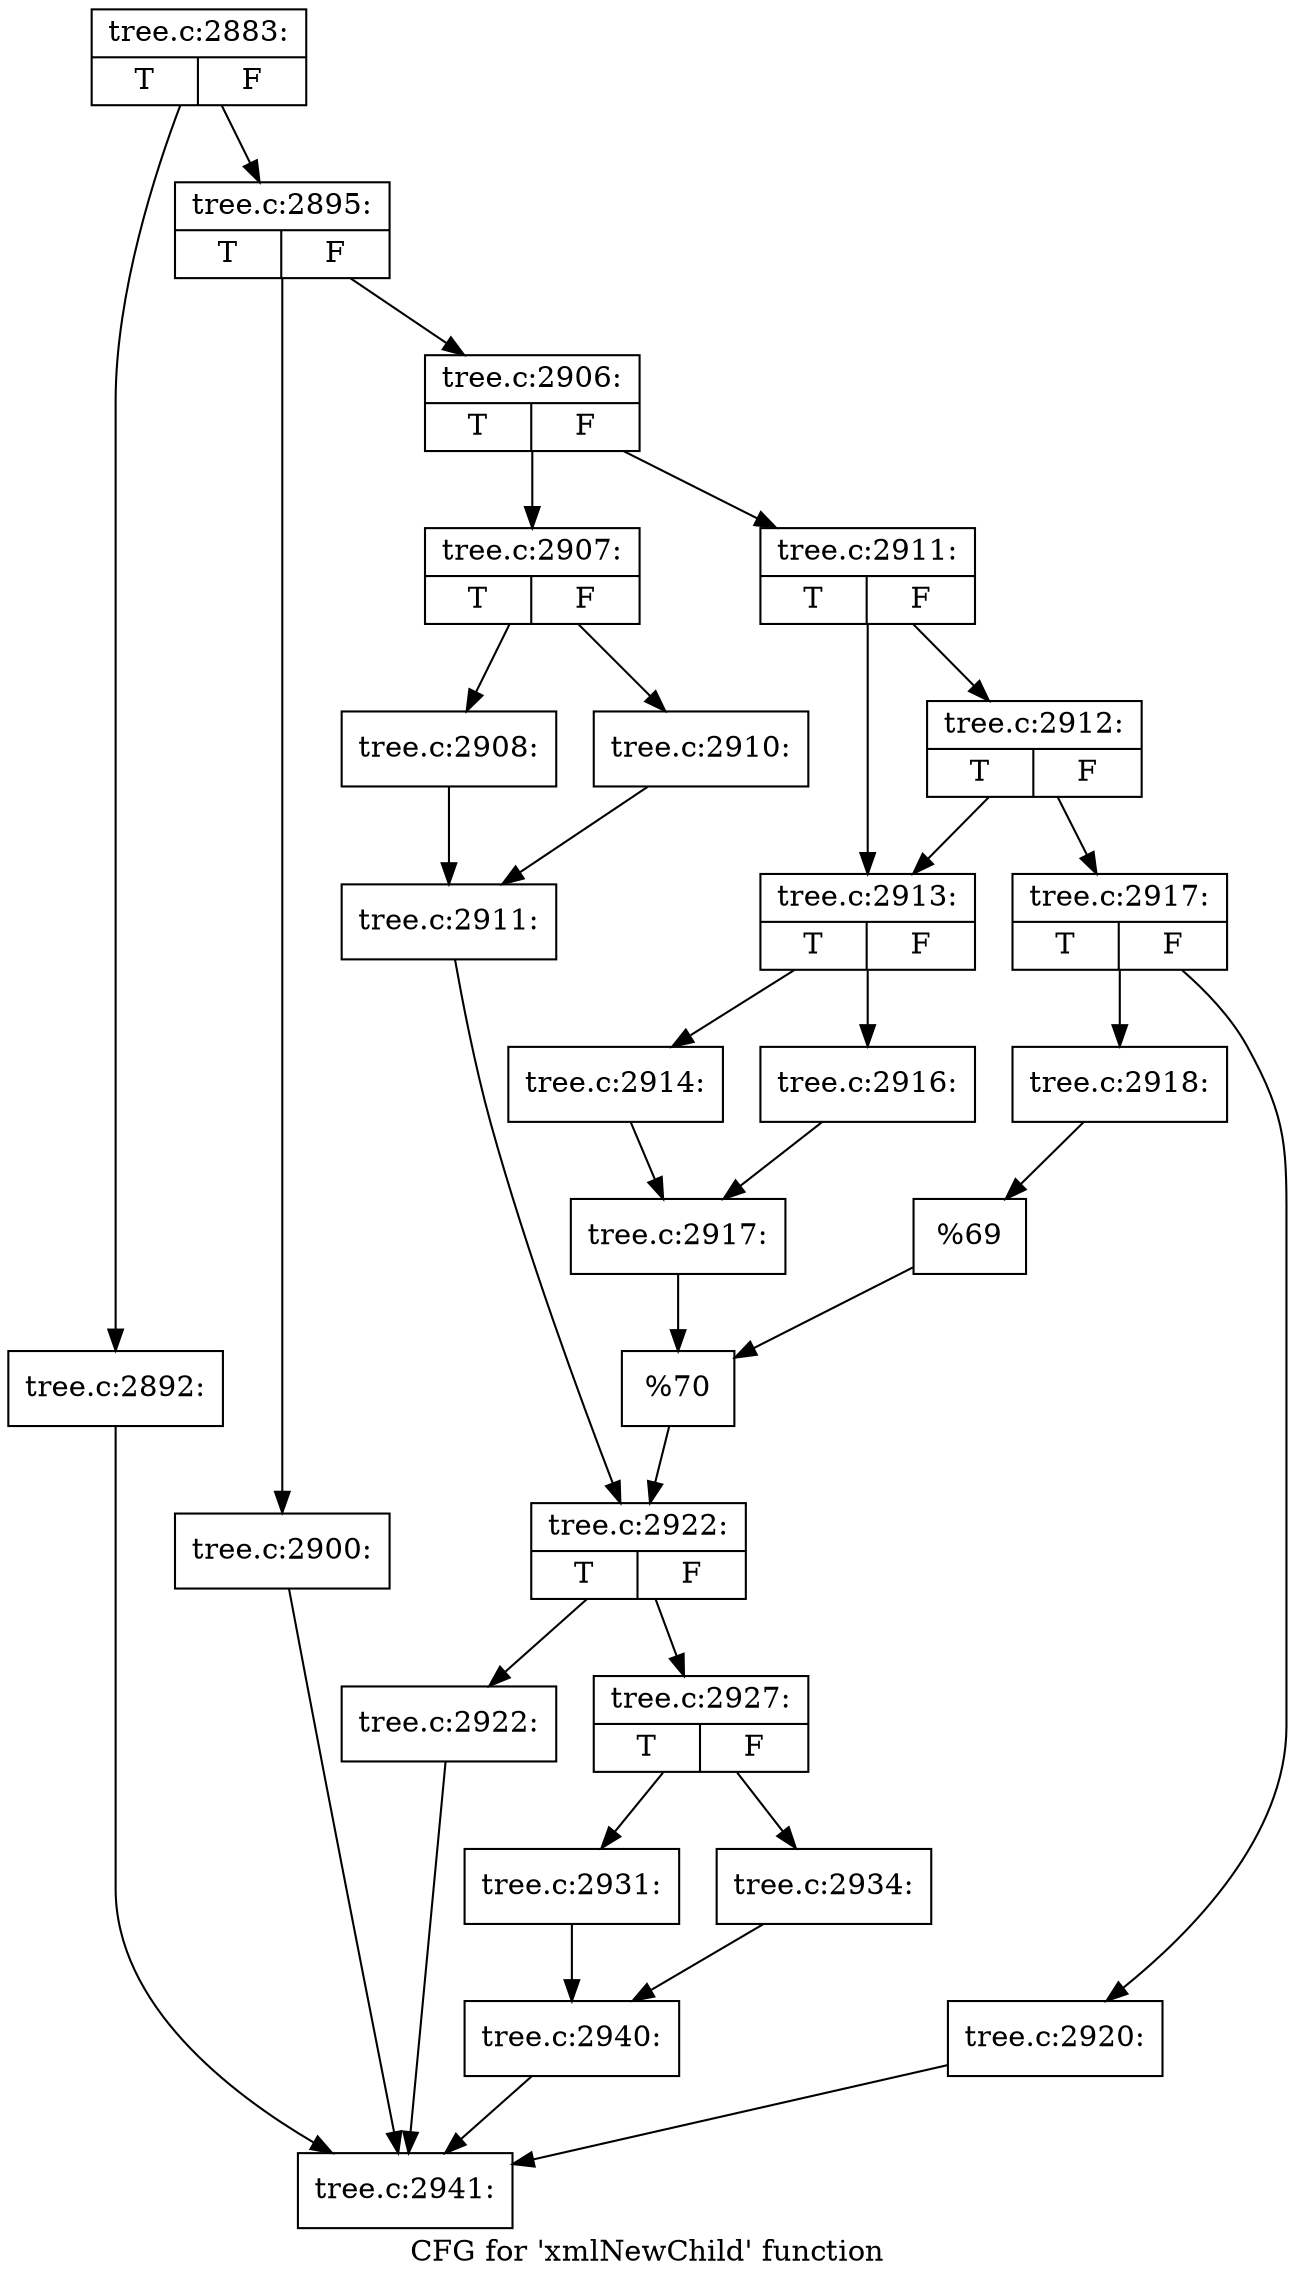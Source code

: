 digraph "CFG for 'xmlNewChild' function" {
	label="CFG for 'xmlNewChild' function";

	Node0x55ad0ba391e0 [shape=record,label="{tree.c:2883:|{<s0>T|<s1>F}}"];
	Node0x55ad0ba391e0 -> Node0x55ad0ba40ab0;
	Node0x55ad0ba391e0 -> Node0x55ad0ba40b00;
	Node0x55ad0ba40ab0 [shape=record,label="{tree.c:2892:}"];
	Node0x55ad0ba40ab0 -> Node0x55ad0ba39710;
	Node0x55ad0ba40b00 [shape=record,label="{tree.c:2895:|{<s0>T|<s1>F}}"];
	Node0x55ad0ba40b00 -> Node0x55ad0ba41030;
	Node0x55ad0ba40b00 -> Node0x55ad0ba41080;
	Node0x55ad0ba41030 [shape=record,label="{tree.c:2900:}"];
	Node0x55ad0ba41030 -> Node0x55ad0ba39710;
	Node0x55ad0ba41080 [shape=record,label="{tree.c:2906:|{<s0>T|<s1>F}}"];
	Node0x55ad0ba41080 -> Node0x55ad0ba415b0;
	Node0x55ad0ba41080 -> Node0x55ad0ba41650;
	Node0x55ad0ba415b0 [shape=record,label="{tree.c:2907:|{<s0>T|<s1>F}}"];
	Node0x55ad0ba415b0 -> Node0x55ad0ba41aa0;
	Node0x55ad0ba415b0 -> Node0x55ad0ba41b40;
	Node0x55ad0ba41aa0 [shape=record,label="{tree.c:2908:}"];
	Node0x55ad0ba41aa0 -> Node0x55ad0ba41af0;
	Node0x55ad0ba41b40 [shape=record,label="{tree.c:2910:}"];
	Node0x55ad0ba41b40 -> Node0x55ad0ba41af0;
	Node0x55ad0ba41af0 [shape=record,label="{tree.c:2911:}"];
	Node0x55ad0ba41af0 -> Node0x55ad0ba41600;
	Node0x55ad0ba41650 [shape=record,label="{tree.c:2911:|{<s0>T|<s1>F}}"];
	Node0x55ad0ba41650 -> Node0x55ad0ba428a0;
	Node0x55ad0ba41650 -> Node0x55ad0ba42990;
	Node0x55ad0ba42990 [shape=record,label="{tree.c:2912:|{<s0>T|<s1>F}}"];
	Node0x55ad0ba42990 -> Node0x55ad0ba428a0;
	Node0x55ad0ba42990 -> Node0x55ad0ba42940;
	Node0x55ad0ba428a0 [shape=record,label="{tree.c:2913:|{<s0>T|<s1>F}}"];
	Node0x55ad0ba428a0 -> Node0x55ad0ba431e0;
	Node0x55ad0ba428a0 -> Node0x55ad0ba43280;
	Node0x55ad0ba431e0 [shape=record,label="{tree.c:2914:}"];
	Node0x55ad0ba431e0 -> Node0x55ad0ba43230;
	Node0x55ad0ba43280 [shape=record,label="{tree.c:2916:}"];
	Node0x55ad0ba43280 -> Node0x55ad0ba43230;
	Node0x55ad0ba43230 [shape=record,label="{tree.c:2917:}"];
	Node0x55ad0ba43230 -> Node0x55ad0ba428f0;
	Node0x55ad0ba42940 [shape=record,label="{tree.c:2917:|{<s0>T|<s1>F}}"];
	Node0x55ad0ba42940 -> Node0x55ad0ba43fc0;
	Node0x55ad0ba42940 -> Node0x55ad0ba44060;
	Node0x55ad0ba43fc0 [shape=record,label="{tree.c:2918:}"];
	Node0x55ad0ba43fc0 -> Node0x55ad0ba44010;
	Node0x55ad0ba44060 [shape=record,label="{tree.c:2920:}"];
	Node0x55ad0ba44060 -> Node0x55ad0ba39710;
	Node0x55ad0ba44010 [shape=record,label="{%69}"];
	Node0x55ad0ba44010 -> Node0x55ad0ba428f0;
	Node0x55ad0ba428f0 [shape=record,label="{%70}"];
	Node0x55ad0ba428f0 -> Node0x55ad0ba41600;
	Node0x55ad0ba41600 [shape=record,label="{tree.c:2922:|{<s0>T|<s1>F}}"];
	Node0x55ad0ba41600 -> Node0x55ad0ba44e90;
	Node0x55ad0ba41600 -> Node0x55ad0ba44ee0;
	Node0x55ad0ba44e90 [shape=record,label="{tree.c:2922:}"];
	Node0x55ad0ba44e90 -> Node0x55ad0ba39710;
	Node0x55ad0ba44ee0 [shape=record,label="{tree.c:2927:|{<s0>T|<s1>F}}"];
	Node0x55ad0ba44ee0 -> Node0x55ad0ba45bf0;
	Node0x55ad0ba44ee0 -> Node0x55ad0ba45c90;
	Node0x55ad0ba45bf0 [shape=record,label="{tree.c:2931:}"];
	Node0x55ad0ba45bf0 -> Node0x55ad0ba45c40;
	Node0x55ad0ba45c90 [shape=record,label="{tree.c:2934:}"];
	Node0x55ad0ba45c90 -> Node0x55ad0ba45c40;
	Node0x55ad0ba45c40 [shape=record,label="{tree.c:2940:}"];
	Node0x55ad0ba45c40 -> Node0x55ad0ba39710;
	Node0x55ad0ba39710 [shape=record,label="{tree.c:2941:}"];
}
